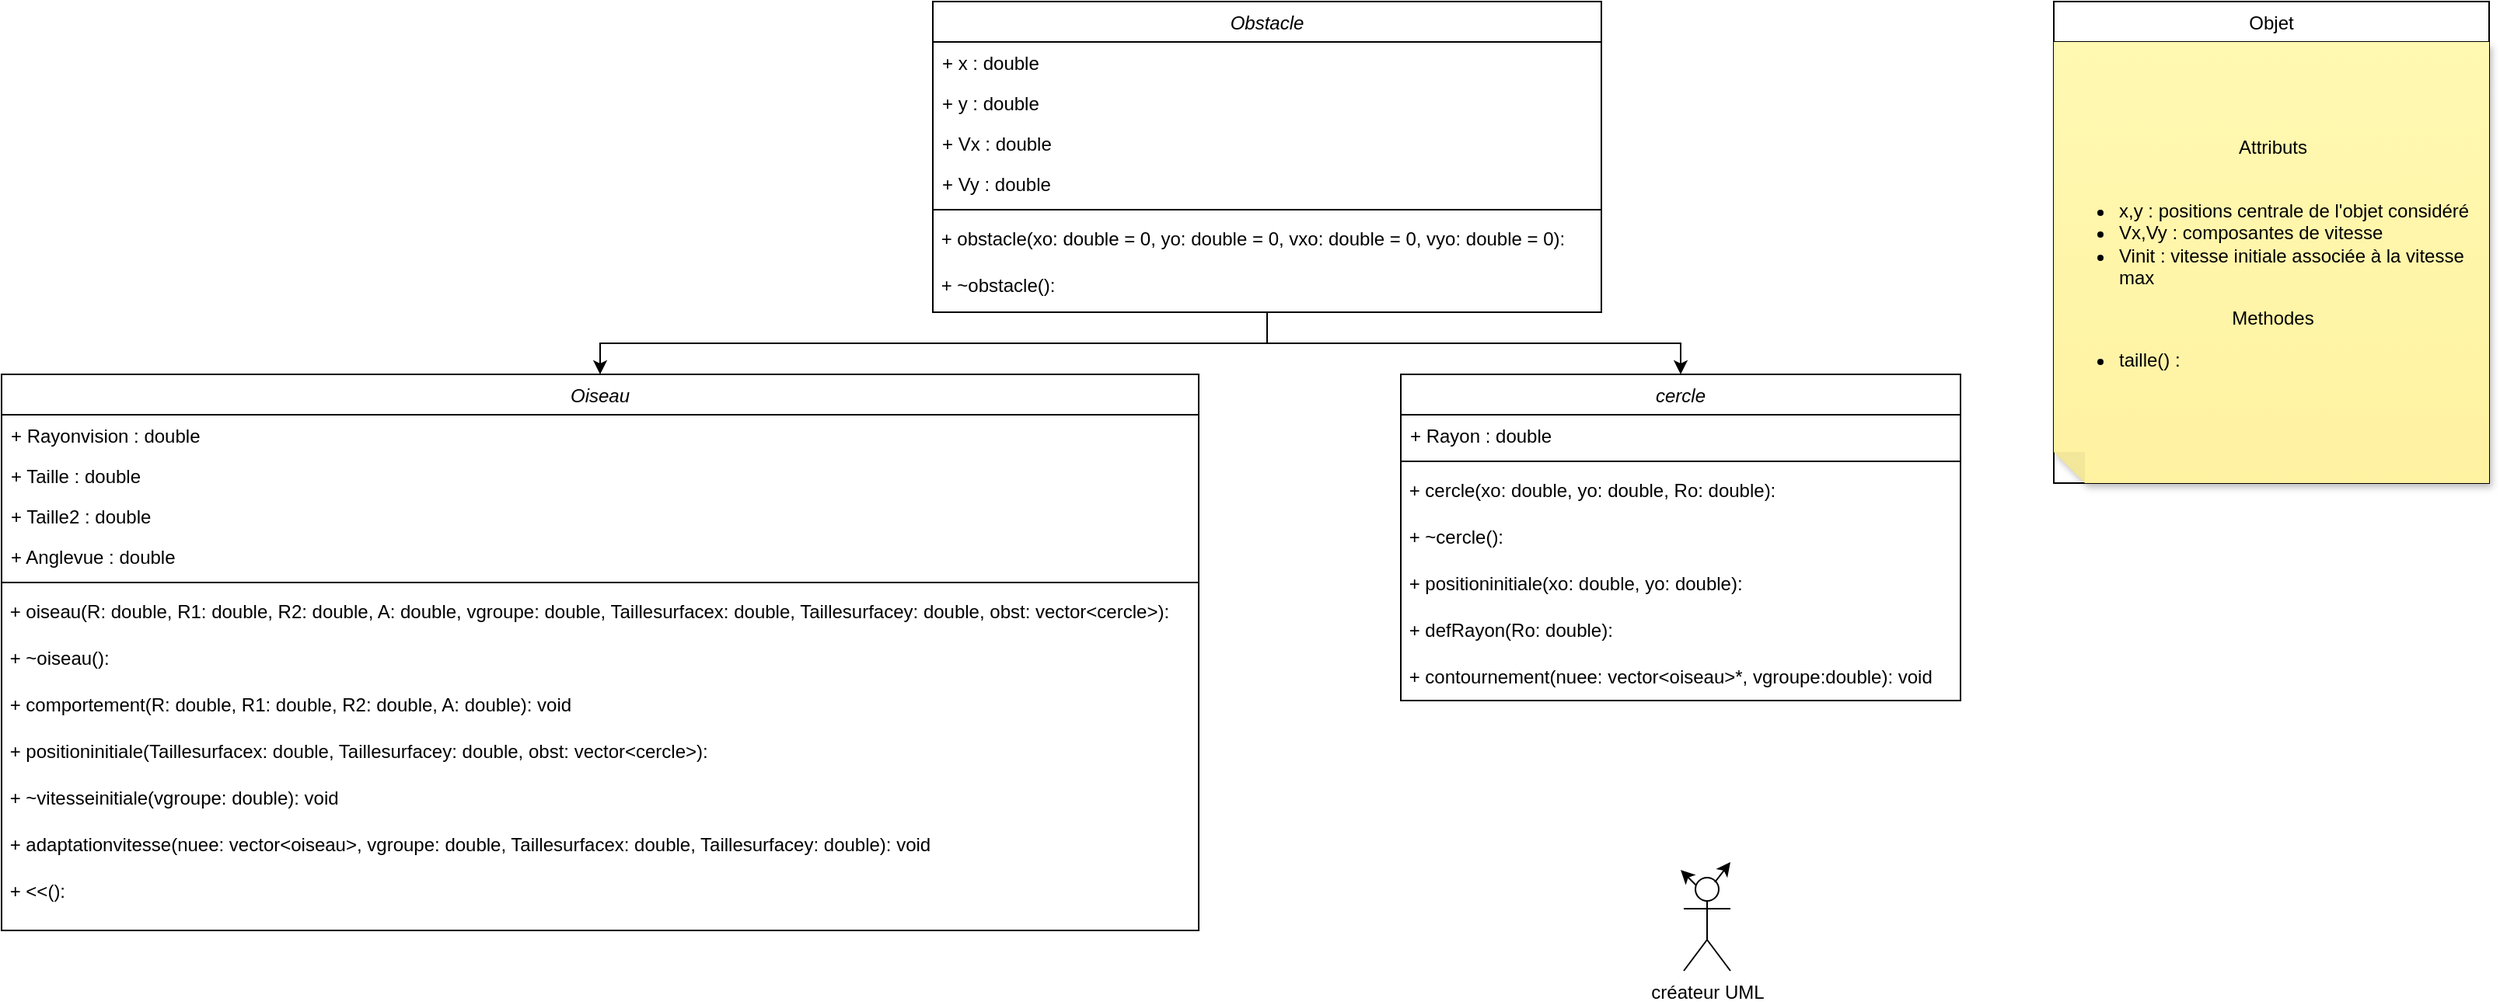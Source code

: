 <mxfile version="20.7.4" type="github">
  <diagram id="C5RBs43oDa-KdzZeNtuy" name="Page-1">
    <mxGraphModel dx="1915" dy="824" grid="1" gridSize="10" guides="1" tooltips="1" connect="1" arrows="1" fold="1" page="1" pageScale="1" pageWidth="827" pageHeight="1169" math="0" shadow="0">
      <root>
        <mxCell id="WIyWlLk6GJQsqaUBKTNV-0" />
        <mxCell id="WIyWlLk6GJQsqaUBKTNV-1" parent="WIyWlLk6GJQsqaUBKTNV-0" />
        <mxCell id="DR78Dc5imM91qQt1KUeZ-0" value="créateur UML" style="shape=umlActor;verticalLabelPosition=bottom;verticalAlign=top;html=1;outlineConnect=0;" parent="WIyWlLk6GJQsqaUBKTNV-1" vertex="1">
          <mxGeometry x="682" y="604" width="30" height="60" as="geometry" />
        </mxCell>
        <mxCell id="DR78Dc5imM91qQt1KUeZ-7" value="" style="endArrow=classic;html=1;rounded=0;" parent="WIyWlLk6GJQsqaUBKTNV-1" edge="1">
          <mxGeometry width="50" height="50" relative="1" as="geometry">
            <mxPoint x="702" y="607" as="sourcePoint" />
            <mxPoint x="712" y="594" as="targetPoint" />
          </mxGeometry>
        </mxCell>
        <mxCell id="DR78Dc5imM91qQt1KUeZ-8" value="" style="endArrow=classic;html=1;rounded=0;" parent="WIyWlLk6GJQsqaUBKTNV-1" edge="1">
          <mxGeometry width="50" height="50" relative="1" as="geometry">
            <mxPoint x="690" y="609" as="sourcePoint" />
            <mxPoint x="680" y="599" as="targetPoint" />
          </mxGeometry>
        </mxCell>
        <mxCell id="DR78Dc5imM91qQt1KUeZ-80" value="Objet" style="swimlane;fontStyle=0;childLayout=stackLayout;horizontal=1;startSize=26;fillColor=none;horizontalStack=0;resizeParent=1;resizeParentMax=0;resizeLast=0;collapsible=1;marginBottom=0;" parent="WIyWlLk6GJQsqaUBKTNV-1" vertex="1">
          <mxGeometry x="920" y="40" width="280" height="310" as="geometry" />
        </mxCell>
        <mxCell id="DR78Dc5imM91qQt1KUeZ-84" value="&lt;div align=&quot;center&quot;&gt;Attributs&lt;br&gt;&lt;/div&gt;&lt;br&gt;&lt;ul&gt;&lt;li&gt;&lt;div align=&quot;left&quot;&gt;x,y : positions centrale de l&#39;objet considéré&lt;/div&gt;&lt;/li&gt;&lt;li&gt;Vx,Vy : composantes de vitesse&lt;/li&gt;&lt;li&gt;Vinit : vitesse initiale associée à la vitesse max&lt;/li&gt;&lt;/ul&gt;&lt;div align=&quot;center&quot;&gt;Methodes&lt;br&gt;&lt;/div&gt;&lt;div&gt;&lt;ul&gt;&lt;li&gt;taille() : &lt;br&gt;&lt;/li&gt;&lt;/ul&gt;&lt;/div&gt;" style="shape=note;whiteSpace=wrap;html=1;backgroundOutline=1;fontColor=#000000;darkOpacity=0.05;fillColor=#FFF9B2;strokeColor=none;fillStyle=solid;direction=west;gradientDirection=north;gradientColor=#FFF2A1;shadow=1;size=20;pointerEvents=1;align=left;" parent="DR78Dc5imM91qQt1KUeZ-80" vertex="1">
          <mxGeometry y="26" width="280" height="284" as="geometry" />
        </mxCell>
        <mxCell id="vbQZEi8SgW1_n33Xd7KA-11" style="edgeStyle=orthogonalEdgeStyle;rounded=0;orthogonalLoop=1;jettySize=auto;html=1;exitX=0.5;exitY=1;exitDx=0;exitDy=0;" edge="1" parent="WIyWlLk6GJQsqaUBKTNV-1" source="DR78Dc5imM91qQt1KUeZ-85" target="vbQZEi8SgW1_n33Xd7KA-3">
          <mxGeometry relative="1" as="geometry" />
        </mxCell>
        <mxCell id="vbQZEi8SgW1_n33Xd7KA-33" style="edgeStyle=orthogonalEdgeStyle;rounded=0;orthogonalLoop=1;jettySize=auto;html=1;exitX=0.5;exitY=1;exitDx=0;exitDy=0;" edge="1" parent="WIyWlLk6GJQsqaUBKTNV-1" source="DR78Dc5imM91qQt1KUeZ-85" target="vbQZEi8SgW1_n33Xd7KA-20">
          <mxGeometry relative="1" as="geometry" />
        </mxCell>
        <mxCell id="DR78Dc5imM91qQt1KUeZ-85" value="Obstacle&#xa;" style="swimlane;fontStyle=2;align=center;verticalAlign=top;childLayout=stackLayout;horizontal=1;startSize=26;horizontalStack=0;resizeParent=1;resizeLast=0;collapsible=1;marginBottom=0;rounded=0;shadow=0;strokeWidth=1;" parent="WIyWlLk6GJQsqaUBKTNV-1" vertex="1">
          <mxGeometry x="199" y="40" width="430" height="200" as="geometry">
            <mxRectangle x="220" y="120" width="160" height="26" as="alternateBounds" />
          </mxGeometry>
        </mxCell>
        <mxCell id="DR78Dc5imM91qQt1KUeZ-86" value="+ x : double" style="text;align=left;verticalAlign=top;spacingLeft=4;spacingRight=4;overflow=hidden;rotatable=0;points=[[0,0.5],[1,0.5]];portConstraint=eastwest;" parent="DR78Dc5imM91qQt1KUeZ-85" vertex="1">
          <mxGeometry y="26" width="430" height="26" as="geometry" />
        </mxCell>
        <mxCell id="DR78Dc5imM91qQt1KUeZ-87" value="+ y : double" style="text;align=left;verticalAlign=top;spacingLeft=4;spacingRight=4;overflow=hidden;rotatable=0;points=[[0,0.5],[1,0.5]];portConstraint=eastwest;rounded=0;shadow=0;html=0;" parent="DR78Dc5imM91qQt1KUeZ-85" vertex="1">
          <mxGeometry y="52" width="430" height="26" as="geometry" />
        </mxCell>
        <mxCell id="DR78Dc5imM91qQt1KUeZ-88" value="+ Vx : double" style="text;align=left;verticalAlign=top;spacingLeft=4;spacingRight=4;overflow=hidden;rotatable=0;points=[[0,0.5],[1,0.5]];portConstraint=eastwest;rounded=0;shadow=0;html=0;" parent="DR78Dc5imM91qQt1KUeZ-85" vertex="1">
          <mxGeometry y="78" width="430" height="26" as="geometry" />
        </mxCell>
        <mxCell id="DR78Dc5imM91qQt1KUeZ-89" value="+ Vy : double" style="text;align=left;verticalAlign=top;spacingLeft=4;spacingRight=4;overflow=hidden;rotatable=0;points=[[0,0.5],[1,0.5]];portConstraint=eastwest;rounded=0;shadow=0;html=0;" parent="DR78Dc5imM91qQt1KUeZ-85" vertex="1">
          <mxGeometry y="104" width="430" height="26" as="geometry" />
        </mxCell>
        <mxCell id="DR78Dc5imM91qQt1KUeZ-91" value="" style="line;html=1;strokeWidth=1;align=left;verticalAlign=middle;spacingTop=-1;spacingLeft=3;spacingRight=3;rotatable=0;labelPosition=right;points=[];portConstraint=eastwest;" parent="DR78Dc5imM91qQt1KUeZ-85" vertex="1">
          <mxGeometry y="130" width="430" height="8" as="geometry" />
        </mxCell>
        <mxCell id="DR78Dc5imM91qQt1KUeZ-92" value="&lt;div&gt;&amp;nbsp;+ obstacle(xo: double = 0, yo: double = 0, vxo: double = 0, vyo: double = 0):&lt;/div&gt;" style="text;html=1;align=left;verticalAlign=middle;resizable=0;points=[];autosize=1;strokeColor=none;fillColor=none;" parent="DR78Dc5imM91qQt1KUeZ-85" vertex="1">
          <mxGeometry y="138" width="430" height="30" as="geometry" />
        </mxCell>
        <mxCell id="vbQZEi8SgW1_n33Xd7KA-1" value="&lt;div&gt;&amp;nbsp;+ ~obstacle():&lt;/div&gt;" style="text;html=1;align=left;verticalAlign=middle;resizable=0;points=[];autosize=1;strokeColor=none;fillColor=none;" vertex="1" parent="DR78Dc5imM91qQt1KUeZ-85">
          <mxGeometry y="168" width="430" height="30" as="geometry" />
        </mxCell>
        <mxCell id="vbQZEi8SgW1_n33Xd7KA-3" value="Oiseau" style="swimlane;fontStyle=2;align=center;verticalAlign=top;childLayout=stackLayout;horizontal=1;startSize=26;horizontalStack=0;resizeParent=1;resizeLast=0;collapsible=1;marginBottom=0;rounded=0;shadow=0;strokeWidth=1;" vertex="1" parent="WIyWlLk6GJQsqaUBKTNV-1">
          <mxGeometry x="-400" y="280" width="770" height="358" as="geometry">
            <mxRectangle x="220" y="120" width="160" height="26" as="alternateBounds" />
          </mxGeometry>
        </mxCell>
        <mxCell id="vbQZEi8SgW1_n33Xd7KA-4" value="+ Rayonvision : double" style="text;align=left;verticalAlign=top;spacingLeft=4;spacingRight=4;overflow=hidden;rotatable=0;points=[[0,0.5],[1,0.5]];portConstraint=eastwest;" vertex="1" parent="vbQZEi8SgW1_n33Xd7KA-3">
          <mxGeometry y="26" width="770" height="26" as="geometry" />
        </mxCell>
        <mxCell id="vbQZEi8SgW1_n33Xd7KA-5" value="+ Taille : double" style="text;align=left;verticalAlign=top;spacingLeft=4;spacingRight=4;overflow=hidden;rotatable=0;points=[[0,0.5],[1,0.5]];portConstraint=eastwest;rounded=0;shadow=0;html=0;" vertex="1" parent="vbQZEi8SgW1_n33Xd7KA-3">
          <mxGeometry y="52" width="770" height="26" as="geometry" />
        </mxCell>
        <mxCell id="vbQZEi8SgW1_n33Xd7KA-6" value="+ Taille2 : double" style="text;align=left;verticalAlign=top;spacingLeft=4;spacingRight=4;overflow=hidden;rotatable=0;points=[[0,0.5],[1,0.5]];portConstraint=eastwest;rounded=0;shadow=0;html=0;" vertex="1" parent="vbQZEi8SgW1_n33Xd7KA-3">
          <mxGeometry y="78" width="770" height="26" as="geometry" />
        </mxCell>
        <mxCell id="vbQZEi8SgW1_n33Xd7KA-7" value="+ Anglevue : double" style="text;align=left;verticalAlign=top;spacingLeft=4;spacingRight=4;overflow=hidden;rotatable=0;points=[[0,0.5],[1,0.5]];portConstraint=eastwest;rounded=0;shadow=0;html=0;" vertex="1" parent="vbQZEi8SgW1_n33Xd7KA-3">
          <mxGeometry y="104" width="770" height="26" as="geometry" />
        </mxCell>
        <mxCell id="vbQZEi8SgW1_n33Xd7KA-8" value="" style="line;html=1;strokeWidth=1;align=left;verticalAlign=middle;spacingTop=-1;spacingLeft=3;spacingRight=3;rotatable=0;labelPosition=right;points=[];portConstraint=eastwest;" vertex="1" parent="vbQZEi8SgW1_n33Xd7KA-3">
          <mxGeometry y="130" width="770" height="8" as="geometry" />
        </mxCell>
        <mxCell id="vbQZEi8SgW1_n33Xd7KA-9" value="&lt;div&gt;&amp;nbsp;+ oiseau(R: double, R1: double, R2: double, A: double, vgroupe: double, Taillesurfacex: double, Taillesurfacey: double, obst: vector&amp;lt;cercle&amp;gt;):&lt;/div&gt;" style="text;html=1;align=left;verticalAlign=middle;resizable=0;points=[];autosize=1;strokeColor=none;fillColor=none;" vertex="1" parent="vbQZEi8SgW1_n33Xd7KA-3">
          <mxGeometry y="138" width="770" height="30" as="geometry" />
        </mxCell>
        <mxCell id="vbQZEi8SgW1_n33Xd7KA-10" value="&lt;div&gt;&amp;nbsp;+ ~oiseau():&lt;/div&gt;" style="text;html=1;align=left;verticalAlign=middle;resizable=0;points=[];autosize=1;strokeColor=none;fillColor=none;" vertex="1" parent="vbQZEi8SgW1_n33Xd7KA-3">
          <mxGeometry y="168" width="770" height="30" as="geometry" />
        </mxCell>
        <mxCell id="vbQZEi8SgW1_n33Xd7KA-16" value="&lt;div&gt;&amp;nbsp;+ comportement(R: double, R1: double, R2: double, A: double): void&lt;/div&gt;" style="text;html=1;align=left;verticalAlign=middle;resizable=0;points=[];autosize=1;strokeColor=none;fillColor=none;" vertex="1" parent="vbQZEi8SgW1_n33Xd7KA-3">
          <mxGeometry y="198" width="770" height="30" as="geometry" />
        </mxCell>
        <mxCell id="vbQZEi8SgW1_n33Xd7KA-17" value="&lt;div&gt;&amp;nbsp;+ positioninitiale(Taillesurfacex: double, Taillesurfacey: double, obst: vector&amp;lt;cercle&amp;gt;):&lt;/div&gt;" style="text;html=1;align=left;verticalAlign=middle;resizable=0;points=[];autosize=1;strokeColor=none;fillColor=none;" vertex="1" parent="vbQZEi8SgW1_n33Xd7KA-3">
          <mxGeometry y="228" width="770" height="30" as="geometry" />
        </mxCell>
        <mxCell id="vbQZEi8SgW1_n33Xd7KA-12" value="&lt;div&gt;&amp;nbsp;+ ~vitesseinitiale(vgroupe: double): void&lt;/div&gt;" style="text;html=1;align=left;verticalAlign=middle;resizable=0;points=[];autosize=1;strokeColor=none;fillColor=none;" vertex="1" parent="vbQZEi8SgW1_n33Xd7KA-3">
          <mxGeometry y="258" width="770" height="30" as="geometry" />
        </mxCell>
        <mxCell id="vbQZEi8SgW1_n33Xd7KA-13" value="&lt;div&gt;&amp;nbsp;+ adaptationvitesse(nuee: vector&amp;lt;oiseau&amp;gt;, vgroupe: double, Taillesurfacex: double, Taillesurfacey: double): void&lt;/div&gt;" style="text;html=1;align=left;verticalAlign=middle;resizable=0;points=[];autosize=1;strokeColor=none;fillColor=none;" vertex="1" parent="vbQZEi8SgW1_n33Xd7KA-3">
          <mxGeometry y="288" width="770" height="30" as="geometry" />
        </mxCell>
        <mxCell id="vbQZEi8SgW1_n33Xd7KA-14" value="&lt;div&gt;&amp;nbsp;+ &amp;lt;&amp;lt;():&lt;/div&gt;" style="text;html=1;align=left;verticalAlign=middle;resizable=0;points=[];autosize=1;strokeColor=none;fillColor=none;" vertex="1" parent="vbQZEi8SgW1_n33Xd7KA-3">
          <mxGeometry y="318" width="770" height="30" as="geometry" />
        </mxCell>
        <mxCell id="vbQZEi8SgW1_n33Xd7KA-20" value="cercle" style="swimlane;fontStyle=2;align=center;verticalAlign=top;childLayout=stackLayout;horizontal=1;startSize=26;horizontalStack=0;resizeParent=1;resizeLast=0;collapsible=1;marginBottom=0;rounded=0;shadow=0;strokeWidth=1;" vertex="1" parent="WIyWlLk6GJQsqaUBKTNV-1">
          <mxGeometry x="500" y="280" width="360" height="210" as="geometry">
            <mxRectangle x="220" y="120" width="160" height="26" as="alternateBounds" />
          </mxGeometry>
        </mxCell>
        <mxCell id="vbQZEi8SgW1_n33Xd7KA-21" value="+ Rayon : double" style="text;align=left;verticalAlign=top;spacingLeft=4;spacingRight=4;overflow=hidden;rotatable=0;points=[[0,0.5],[1,0.5]];portConstraint=eastwest;" vertex="1" parent="vbQZEi8SgW1_n33Xd7KA-20">
          <mxGeometry y="26" width="360" height="26" as="geometry" />
        </mxCell>
        <mxCell id="vbQZEi8SgW1_n33Xd7KA-25" value="" style="line;html=1;strokeWidth=1;align=left;verticalAlign=middle;spacingTop=-1;spacingLeft=3;spacingRight=3;rotatable=0;labelPosition=right;points=[];portConstraint=eastwest;" vertex="1" parent="vbQZEi8SgW1_n33Xd7KA-20">
          <mxGeometry y="52" width="360" height="8" as="geometry" />
        </mxCell>
        <mxCell id="vbQZEi8SgW1_n33Xd7KA-26" value="&lt;div&gt;&amp;nbsp;+ cercle(xo: double, yo: double, Ro: double):&lt;/div&gt;" style="text;html=1;align=left;verticalAlign=middle;resizable=0;points=[];autosize=1;strokeColor=none;fillColor=none;" vertex="1" parent="vbQZEi8SgW1_n33Xd7KA-20">
          <mxGeometry y="60" width="360" height="30" as="geometry" />
        </mxCell>
        <mxCell id="vbQZEi8SgW1_n33Xd7KA-27" value="&lt;div&gt;&amp;nbsp;+ ~cercle():&lt;/div&gt;" style="text;html=1;align=left;verticalAlign=middle;resizable=0;points=[];autosize=1;strokeColor=none;fillColor=none;" vertex="1" parent="vbQZEi8SgW1_n33Xd7KA-20">
          <mxGeometry y="90" width="360" height="30" as="geometry" />
        </mxCell>
        <mxCell id="vbQZEi8SgW1_n33Xd7KA-28" value="&lt;div&gt;&amp;nbsp;+ positioninitiale(xo: double, yo: double):&lt;/div&gt;" style="text;html=1;align=left;verticalAlign=middle;resizable=0;points=[];autosize=1;strokeColor=none;fillColor=none;" vertex="1" parent="vbQZEi8SgW1_n33Xd7KA-20">
          <mxGeometry y="120" width="360" height="30" as="geometry" />
        </mxCell>
        <mxCell id="vbQZEi8SgW1_n33Xd7KA-29" value="&lt;div&gt;&amp;nbsp;+ defRayon(Ro: double):&lt;/div&gt;" style="text;html=1;align=left;verticalAlign=middle;resizable=0;points=[];autosize=1;strokeColor=none;fillColor=none;" vertex="1" parent="vbQZEi8SgW1_n33Xd7KA-20">
          <mxGeometry y="150" width="360" height="30" as="geometry" />
        </mxCell>
        <mxCell id="vbQZEi8SgW1_n33Xd7KA-30" value="&lt;div&gt;&amp;nbsp;+ contournement(nuee: vector&amp;lt;oiseau&amp;gt;*, vgroupe:double): void&lt;/div&gt;" style="text;html=1;align=left;verticalAlign=middle;resizable=0;points=[];autosize=1;strokeColor=none;fillColor=none;" vertex="1" parent="vbQZEi8SgW1_n33Xd7KA-20">
          <mxGeometry y="180" width="360" height="30" as="geometry" />
        </mxCell>
      </root>
    </mxGraphModel>
  </diagram>
</mxfile>

